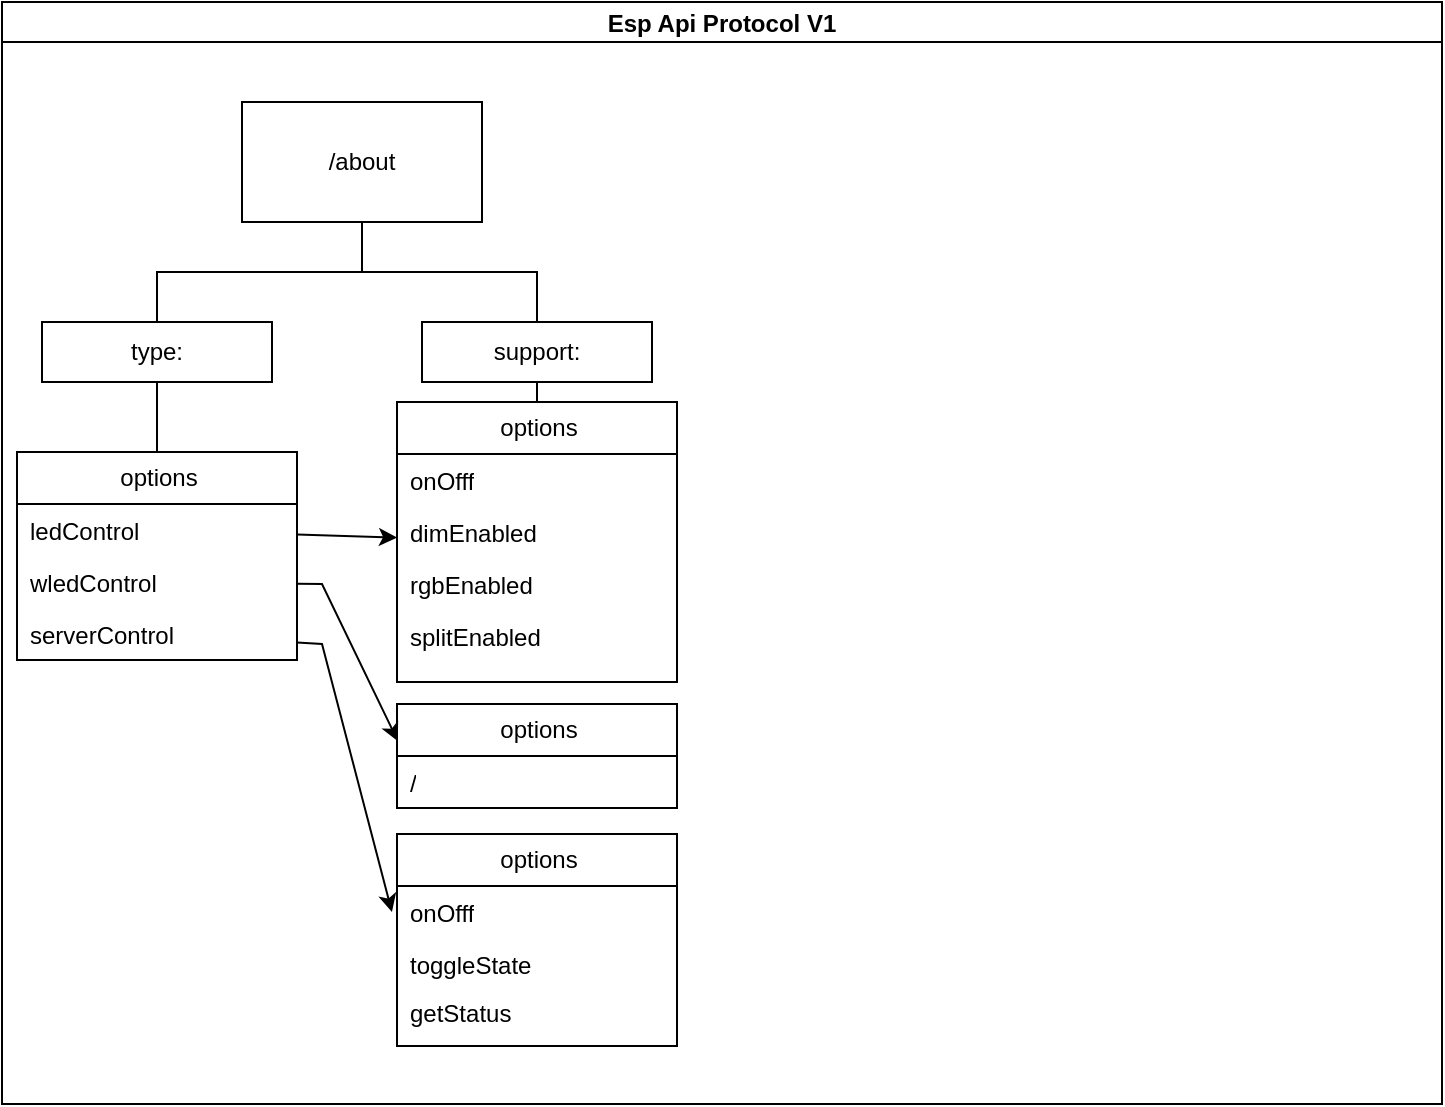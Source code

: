 <mxfile version="24.3.1" type="github">
  <diagram id="C5RBs43oDa-KdzZeNtuy" name="Page-1">
    <mxGraphModel dx="323" dy="415" grid="1" gridSize="10" guides="1" tooltips="1" connect="1" arrows="1" fold="1" page="1" pageScale="1" pageWidth="827" pageHeight="1169" background="none" math="0" shadow="0">
      <root>
        <mxCell id="WIyWlLk6GJQsqaUBKTNV-0" />
        <mxCell id="WIyWlLk6GJQsqaUBKTNV-1" parent="WIyWlLk6GJQsqaUBKTNV-0" />
        <mxCell id="Y58Eivm-gZVJX4QIwe43-1" value="Esp Api Protocol V1" style="swimlane;startSize=20;horizontal=1;containerType=tree;newEdgeStyle={&quot;edgeStyle&quot;:&quot;elbowEdgeStyle&quot;,&quot;startArrow&quot;:&quot;none&quot;,&quot;endArrow&quot;:&quot;none&quot;};" vertex="1" parent="WIyWlLk6GJQsqaUBKTNV-1">
          <mxGeometry x="10" y="89" width="720" height="551" as="geometry" />
        </mxCell>
        <UserObject label="/about" treeRoot="1" id="Y58Eivm-gZVJX4QIwe43-4">
          <mxCell style="whiteSpace=wrap;html=1;align=center;treeFolding=1;treeMoving=1;newEdgeStyle={&quot;edgeStyle&quot;:&quot;elbowEdgeStyle&quot;,&quot;startArrow&quot;:&quot;none&quot;,&quot;endArrow&quot;:&quot;none&quot;};" vertex="1" parent="Y58Eivm-gZVJX4QIwe43-1">
            <mxGeometry x="120" y="50" width="120" height="60" as="geometry" />
          </mxCell>
        </UserObject>
        <mxCell id="Y58Eivm-gZVJX4QIwe43-17" value="" style="edgeStyle=elbowEdgeStyle;rounded=0;orthogonalLoop=1;jettySize=auto;html=1;elbow=vertical;startArrow=none;endArrow=none;" edge="1" source="Y58Eivm-gZVJX4QIwe43-4" target="Y58Eivm-gZVJX4QIwe43-18" parent="Y58Eivm-gZVJX4QIwe43-1">
          <mxGeometry relative="1" as="geometry" />
        </mxCell>
        <mxCell id="Y58Eivm-gZVJX4QIwe43-23" style="edgeStyle=elbowEdgeStyle;rounded=0;orthogonalLoop=1;jettySize=auto;html=1;startArrow=none;endArrow=none;exitX=0.5;exitY=1;exitDx=0;exitDy=0;entryX=0.5;entryY=0;entryDx=0;entryDy=0;" edge="1" parent="Y58Eivm-gZVJX4QIwe43-1" source="Y58Eivm-gZVJX4QIwe43-18" target="Y58Eivm-gZVJX4QIwe43-19">
          <mxGeometry relative="1" as="geometry" />
        </mxCell>
        <UserObject label="&lt;div&gt;type:&lt;/div&gt;" treeRoot="1" id="Y58Eivm-gZVJX4QIwe43-18">
          <mxCell style="whiteSpace=wrap;html=1;align=center;treeFolding=1;treeMoving=1;newEdgeStyle={&quot;edgeStyle&quot;:&quot;elbowEdgeStyle&quot;,&quot;startArrow&quot;:&quot;none&quot;,&quot;endArrow&quot;:&quot;none&quot;};" vertex="1" parent="Y58Eivm-gZVJX4QIwe43-1">
            <mxGeometry x="20" y="160" width="115" height="30" as="geometry" />
          </mxCell>
        </UserObject>
        <mxCell id="Y58Eivm-gZVJX4QIwe43-19" value="options" style="swimlane;fontStyle=0;childLayout=stackLayout;horizontal=1;startSize=26;fillColor=none;horizontalStack=0;resizeParent=1;resizeParentMax=0;resizeLast=0;collapsible=1;marginBottom=0;html=1;" vertex="1" parent="Y58Eivm-gZVJX4QIwe43-1">
          <mxGeometry x="7.5" y="225" width="140" height="104" as="geometry" />
        </mxCell>
        <mxCell id="Y58Eivm-gZVJX4QIwe43-20" value="ledControl" style="text;strokeColor=none;fillColor=none;align=left;verticalAlign=top;spacingLeft=4;spacingRight=4;overflow=hidden;rotatable=0;points=[[0,0.5],[1,0.5]];portConstraint=eastwest;whiteSpace=wrap;html=1;" vertex="1" parent="Y58Eivm-gZVJX4QIwe43-19">
          <mxGeometry y="26" width="140" height="26" as="geometry" />
        </mxCell>
        <mxCell id="Y58Eivm-gZVJX4QIwe43-31" value="wledControl" style="text;strokeColor=none;fillColor=none;align=left;verticalAlign=top;spacingLeft=4;spacingRight=4;overflow=hidden;rotatable=0;points=[[0,0.5],[1,0.5]];portConstraint=eastwest;whiteSpace=wrap;html=1;" vertex="1" parent="Y58Eivm-gZVJX4QIwe43-19">
          <mxGeometry y="52" width="140" height="26" as="geometry" />
        </mxCell>
        <mxCell id="Y58Eivm-gZVJX4QIwe43-21" value="serverControl" style="text;strokeColor=none;fillColor=none;align=left;verticalAlign=top;spacingLeft=4;spacingRight=4;overflow=hidden;rotatable=0;points=[[0,0.5],[1,0.5]];portConstraint=eastwest;whiteSpace=wrap;html=1;" vertex="1" parent="Y58Eivm-gZVJX4QIwe43-19">
          <mxGeometry y="78" width="140" height="26" as="geometry" />
        </mxCell>
        <mxCell id="Y58Eivm-gZVJX4QIwe43-32" value="" style="edgeStyle=elbowEdgeStyle;rounded=0;orthogonalLoop=1;jettySize=auto;html=1;elbow=vertical;startArrow=none;endArrow=none;" edge="1" target="Y58Eivm-gZVJX4QIwe43-33" source="Y58Eivm-gZVJX4QIwe43-4" parent="Y58Eivm-gZVJX4QIwe43-1">
          <mxGeometry relative="1" as="geometry">
            <mxPoint x="240" y="205" as="sourcePoint" />
          </mxGeometry>
        </mxCell>
        <mxCell id="Y58Eivm-gZVJX4QIwe43-40" style="edgeStyle=elbowEdgeStyle;rounded=0;orthogonalLoop=1;jettySize=auto;html=1;startArrow=none;endArrow=none;exitX=0.5;exitY=1;exitDx=0;exitDy=0;entryX=0.5;entryY=0;entryDx=0;entryDy=0;" edge="1" parent="Y58Eivm-gZVJX4QIwe43-1" source="Y58Eivm-gZVJX4QIwe43-33" target="Y58Eivm-gZVJX4QIwe43-36">
          <mxGeometry relative="1" as="geometry" />
        </mxCell>
        <UserObject label="support:" treeRoot="1" id="Y58Eivm-gZVJX4QIwe43-33">
          <mxCell style="whiteSpace=wrap;html=1;align=center;treeFolding=1;treeMoving=1;newEdgeStyle={&quot;edgeStyle&quot;:&quot;elbowEdgeStyle&quot;,&quot;startArrow&quot;:&quot;none&quot;,&quot;endArrow&quot;:&quot;none&quot;};" vertex="1" parent="Y58Eivm-gZVJX4QIwe43-1">
            <mxGeometry x="210" y="160" width="115" height="30" as="geometry" />
          </mxCell>
        </UserObject>
        <mxCell id="Y58Eivm-gZVJX4QIwe43-36" value="options" style="swimlane;fontStyle=0;childLayout=stackLayout;horizontal=1;startSize=26;fillColor=none;horizontalStack=0;resizeParent=1;resizeParentMax=0;resizeLast=0;collapsible=1;marginBottom=0;html=1;" vertex="1" parent="Y58Eivm-gZVJX4QIwe43-1">
          <mxGeometry x="197.5" y="200" width="140" height="140" as="geometry" />
        </mxCell>
        <mxCell id="Y58Eivm-gZVJX4QIwe43-84" value="onOfff" style="text;strokeColor=none;fillColor=none;align=left;verticalAlign=top;spacingLeft=4;spacingRight=4;overflow=hidden;rotatable=0;points=[[0,0.5],[1,0.5]];portConstraint=eastwest;whiteSpace=wrap;html=1;" vertex="1" parent="Y58Eivm-gZVJX4QIwe43-36">
          <mxGeometry y="26" width="140" height="26" as="geometry" />
        </mxCell>
        <mxCell id="Y58Eivm-gZVJX4QIwe43-38" value="&lt;div&gt;dimEnabled &lt;/div&gt;" style="text;strokeColor=none;fillColor=none;align=left;verticalAlign=top;spacingLeft=4;spacingRight=4;overflow=hidden;rotatable=0;points=[[0,0.5],[1,0.5]];portConstraint=eastwest;whiteSpace=wrap;html=1;" vertex="1" parent="Y58Eivm-gZVJX4QIwe43-36">
          <mxGeometry y="52" width="140" height="26" as="geometry" />
        </mxCell>
        <mxCell id="Y58Eivm-gZVJX4QIwe43-39" value="rgbEnabled " style="text;strokeColor=none;fillColor=none;align=left;verticalAlign=top;spacingLeft=4;spacingRight=4;overflow=hidden;rotatable=0;points=[[0,0.5],[1,0.5]];portConstraint=eastwest;whiteSpace=wrap;html=1;" vertex="1" parent="Y58Eivm-gZVJX4QIwe43-36">
          <mxGeometry y="78" width="140" height="26" as="geometry" />
        </mxCell>
        <mxCell id="Y58Eivm-gZVJX4QIwe43-66" value="splitEnabled " style="text;strokeColor=none;fillColor=none;align=left;verticalAlign=top;spacingLeft=4;spacingRight=4;overflow=hidden;rotatable=0;points=[[0,0.5],[1,0.5]];portConstraint=eastwest;whiteSpace=wrap;html=1;" vertex="1" parent="Y58Eivm-gZVJX4QIwe43-36">
          <mxGeometry y="104" width="140" height="36" as="geometry" />
        </mxCell>
        <mxCell id="Y58Eivm-gZVJX4QIwe43-69" value="options" style="swimlane;fontStyle=0;childLayout=stackLayout;horizontal=1;startSize=26;fillColor=none;horizontalStack=0;resizeParent=1;resizeParentMax=0;resizeLast=0;collapsible=1;marginBottom=0;html=1;" vertex="1" parent="Y58Eivm-gZVJX4QIwe43-1">
          <mxGeometry x="197.5" y="351" width="140" height="52" as="geometry" />
        </mxCell>
        <mxCell id="Y58Eivm-gZVJX4QIwe43-70" value="/" style="text;strokeColor=none;fillColor=none;align=left;verticalAlign=top;spacingLeft=4;spacingRight=4;overflow=hidden;rotatable=0;points=[[0,0.5],[1,0.5]];portConstraint=eastwest;whiteSpace=wrap;html=1;" vertex="1" parent="Y58Eivm-gZVJX4QIwe43-69">
          <mxGeometry y="26" width="140" height="26" as="geometry" />
        </mxCell>
        <mxCell id="Y58Eivm-gZVJX4QIwe43-77" value="" style="endArrow=classic;html=1;rounded=0;" edge="1" parent="Y58Eivm-gZVJX4QIwe43-1" source="Y58Eivm-gZVJX4QIwe43-20" target="Y58Eivm-gZVJX4QIwe43-36">
          <mxGeometry width="50" height="50" relative="1" as="geometry">
            <mxPoint x="70" y="301" as="sourcePoint" />
            <mxPoint x="120" y="251" as="targetPoint" />
          </mxGeometry>
        </mxCell>
        <mxCell id="Y58Eivm-gZVJX4QIwe43-80" value="" style="endArrow=classic;html=1;rounded=0;entryX=0.003;entryY=0.357;entryDx=0;entryDy=0;entryPerimeter=0;" edge="1" parent="Y58Eivm-gZVJX4QIwe43-1" source="Y58Eivm-gZVJX4QIwe43-31" target="Y58Eivm-gZVJX4QIwe43-69">
          <mxGeometry width="50" height="50" relative="1" as="geometry">
            <mxPoint x="180" y="321" as="sourcePoint" />
            <mxPoint x="230" y="271" as="targetPoint" />
            <Array as="points">
              <mxPoint x="160" y="291" />
            </Array>
          </mxGeometry>
        </mxCell>
        <mxCell id="Y58Eivm-gZVJX4QIwe43-78" value="options" style="swimlane;fontStyle=0;childLayout=stackLayout;horizontal=1;startSize=26;fillColor=none;horizontalStack=0;resizeParent=1;resizeParentMax=0;resizeLast=0;collapsible=1;marginBottom=0;html=1;" vertex="1" parent="WIyWlLk6GJQsqaUBKTNV-1">
          <mxGeometry x="207.5" y="505" width="140" height="106" as="geometry" />
        </mxCell>
        <mxCell id="Y58Eivm-gZVJX4QIwe43-508" value="onOfff" style="text;strokeColor=none;fillColor=none;align=left;verticalAlign=top;spacingLeft=4;spacingRight=4;overflow=hidden;rotatable=0;points=[[0,0.5],[1,0.5]];portConstraint=eastwest;whiteSpace=wrap;html=1;" vertex="1" parent="Y58Eivm-gZVJX4QIwe43-78">
          <mxGeometry y="26" width="140" height="26" as="geometry" />
        </mxCell>
        <mxCell id="Y58Eivm-gZVJX4QIwe43-79" value="toggleState" style="text;strokeColor=none;fillColor=none;align=left;verticalAlign=top;spacingLeft=4;spacingRight=4;overflow=hidden;rotatable=0;points=[[0,0.5],[1,0.5]];portConstraint=eastwest;whiteSpace=wrap;html=1;" vertex="1" parent="Y58Eivm-gZVJX4QIwe43-78">
          <mxGeometry y="52" width="140" height="24" as="geometry" />
        </mxCell>
        <mxCell id="Y58Eivm-gZVJX4QIwe43-83" value="getStatus" style="text;strokeColor=none;fillColor=none;align=left;verticalAlign=top;spacingLeft=4;spacingRight=4;overflow=hidden;rotatable=0;points=[[0,0.5],[1,0.5]];portConstraint=eastwest;whiteSpace=wrap;html=1;" vertex="1" parent="Y58Eivm-gZVJX4QIwe43-78">
          <mxGeometry y="76" width="140" height="30" as="geometry" />
        </mxCell>
        <mxCell id="Y58Eivm-gZVJX4QIwe43-82" value="" style="endArrow=classic;html=1;rounded=0;entryX=-0.018;entryY=0.368;entryDx=0;entryDy=0;entryPerimeter=0;" edge="1" parent="WIyWlLk6GJQsqaUBKTNV-1" source="Y58Eivm-gZVJX4QIwe43-21" target="Y58Eivm-gZVJX4QIwe43-78">
          <mxGeometry width="50" height="50" relative="1" as="geometry">
            <mxPoint x="190" y="410" as="sourcePoint" />
            <mxPoint x="240" y="360" as="targetPoint" />
            <Array as="points">
              <mxPoint x="170" y="410" />
            </Array>
          </mxGeometry>
        </mxCell>
      </root>
    </mxGraphModel>
  </diagram>
</mxfile>
